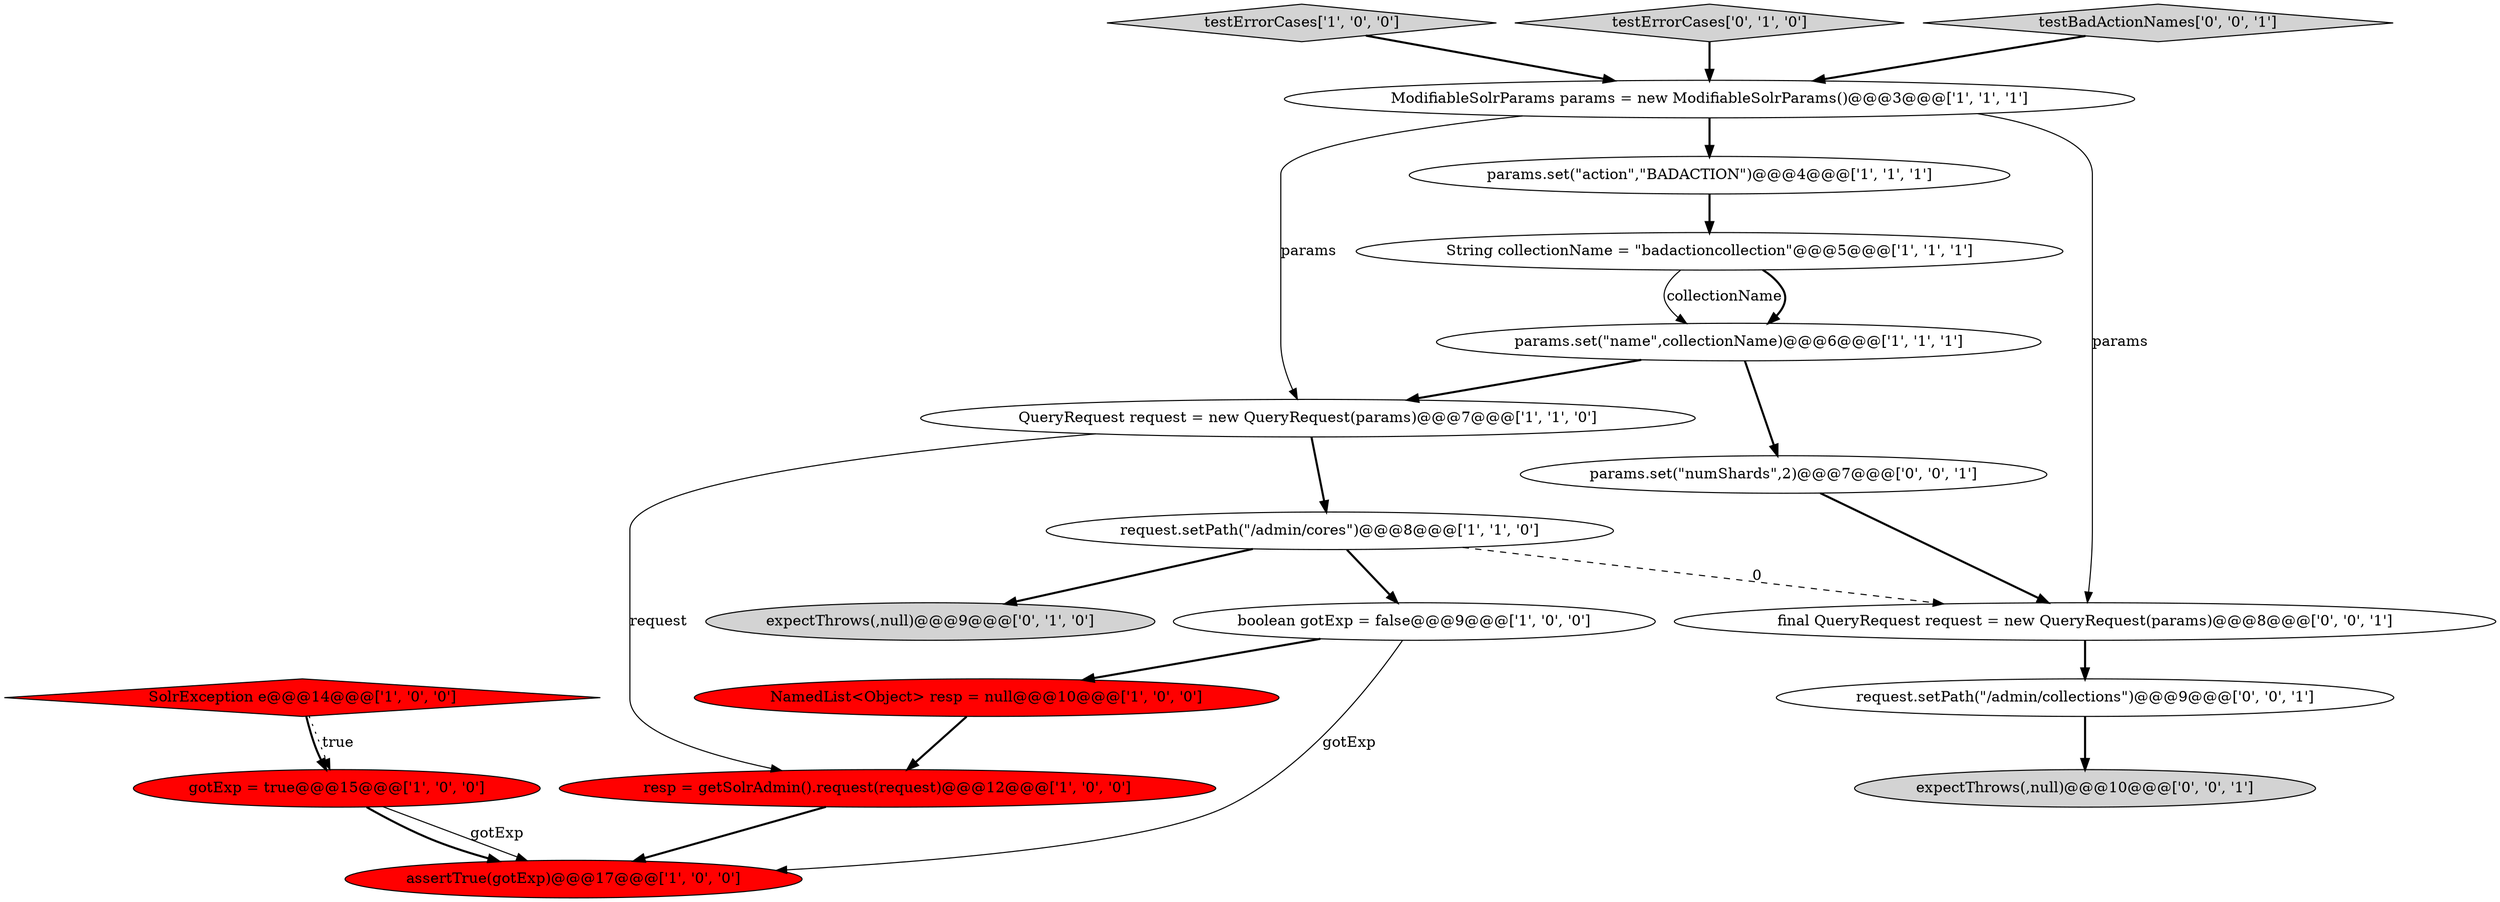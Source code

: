 digraph {
3 [style = filled, label = "boolean gotExp = false@@@9@@@['1', '0', '0']", fillcolor = white, shape = ellipse image = "AAA0AAABBB1BBB"];
6 [style = filled, label = "gotExp = true@@@15@@@['1', '0', '0']", fillcolor = red, shape = ellipse image = "AAA1AAABBB1BBB"];
15 [style = filled, label = "params.set(\"numShards\",2)@@@7@@@['0', '0', '1']", fillcolor = white, shape = ellipse image = "AAA0AAABBB3BBB"];
16 [style = filled, label = "request.setPath(\"/admin/collections\")@@@9@@@['0', '0', '1']", fillcolor = white, shape = ellipse image = "AAA0AAABBB3BBB"];
7 [style = filled, label = "testErrorCases['1', '0', '0']", fillcolor = lightgray, shape = diamond image = "AAA0AAABBB1BBB"];
14 [style = filled, label = "expectThrows(,null)@@@9@@@['0', '1', '0']", fillcolor = lightgray, shape = ellipse image = "AAA0AAABBB2BBB"];
13 [style = filled, label = "testErrorCases['0', '1', '0']", fillcolor = lightgray, shape = diamond image = "AAA0AAABBB2BBB"];
18 [style = filled, label = "final QueryRequest request = new QueryRequest(params)@@@8@@@['0', '0', '1']", fillcolor = white, shape = ellipse image = "AAA0AAABBB3BBB"];
8 [style = filled, label = "String collectionName = \"badactioncollection\"@@@5@@@['1', '1', '1']", fillcolor = white, shape = ellipse image = "AAA0AAABBB1BBB"];
10 [style = filled, label = "QueryRequest request = new QueryRequest(params)@@@7@@@['1', '1', '0']", fillcolor = white, shape = ellipse image = "AAA0AAABBB1BBB"];
11 [style = filled, label = "resp = getSolrAdmin().request(request)@@@12@@@['1', '0', '0']", fillcolor = red, shape = ellipse image = "AAA1AAABBB1BBB"];
5 [style = filled, label = "params.set(\"name\",collectionName)@@@6@@@['1', '1', '1']", fillcolor = white, shape = ellipse image = "AAA0AAABBB1BBB"];
12 [style = filled, label = "request.setPath(\"/admin/cores\")@@@8@@@['1', '1', '0']", fillcolor = white, shape = ellipse image = "AAA0AAABBB1BBB"];
9 [style = filled, label = "SolrException e@@@14@@@['1', '0', '0']", fillcolor = red, shape = diamond image = "AAA1AAABBB1BBB"];
0 [style = filled, label = "assertTrue(gotExp)@@@17@@@['1', '0', '0']", fillcolor = red, shape = ellipse image = "AAA1AAABBB1BBB"];
2 [style = filled, label = "params.set(\"action\",\"BADACTION\")@@@4@@@['1', '1', '1']", fillcolor = white, shape = ellipse image = "AAA0AAABBB1BBB"];
1 [style = filled, label = "NamedList<Object> resp = null@@@10@@@['1', '0', '0']", fillcolor = red, shape = ellipse image = "AAA1AAABBB1BBB"];
4 [style = filled, label = "ModifiableSolrParams params = new ModifiableSolrParams()@@@3@@@['1', '1', '1']", fillcolor = white, shape = ellipse image = "AAA0AAABBB1BBB"];
17 [style = filled, label = "expectThrows(,null)@@@10@@@['0', '0', '1']", fillcolor = lightgray, shape = ellipse image = "AAA0AAABBB3BBB"];
19 [style = filled, label = "testBadActionNames['0', '0', '1']", fillcolor = lightgray, shape = diamond image = "AAA0AAABBB3BBB"];
5->10 [style = bold, label=""];
4->18 [style = solid, label="params"];
6->0 [style = solid, label="gotExp"];
3->1 [style = bold, label=""];
5->15 [style = bold, label=""];
8->5 [style = solid, label="collectionName"];
6->0 [style = bold, label=""];
4->2 [style = bold, label=""];
7->4 [style = bold, label=""];
16->17 [style = bold, label=""];
4->10 [style = solid, label="params"];
9->6 [style = dotted, label="true"];
15->18 [style = bold, label=""];
9->6 [style = bold, label=""];
1->11 [style = bold, label=""];
11->0 [style = bold, label=""];
8->5 [style = bold, label=""];
3->0 [style = solid, label="gotExp"];
10->12 [style = bold, label=""];
10->11 [style = solid, label="request"];
12->14 [style = bold, label=""];
12->18 [style = dashed, label="0"];
12->3 [style = bold, label=""];
19->4 [style = bold, label=""];
2->8 [style = bold, label=""];
13->4 [style = bold, label=""];
18->16 [style = bold, label=""];
}

